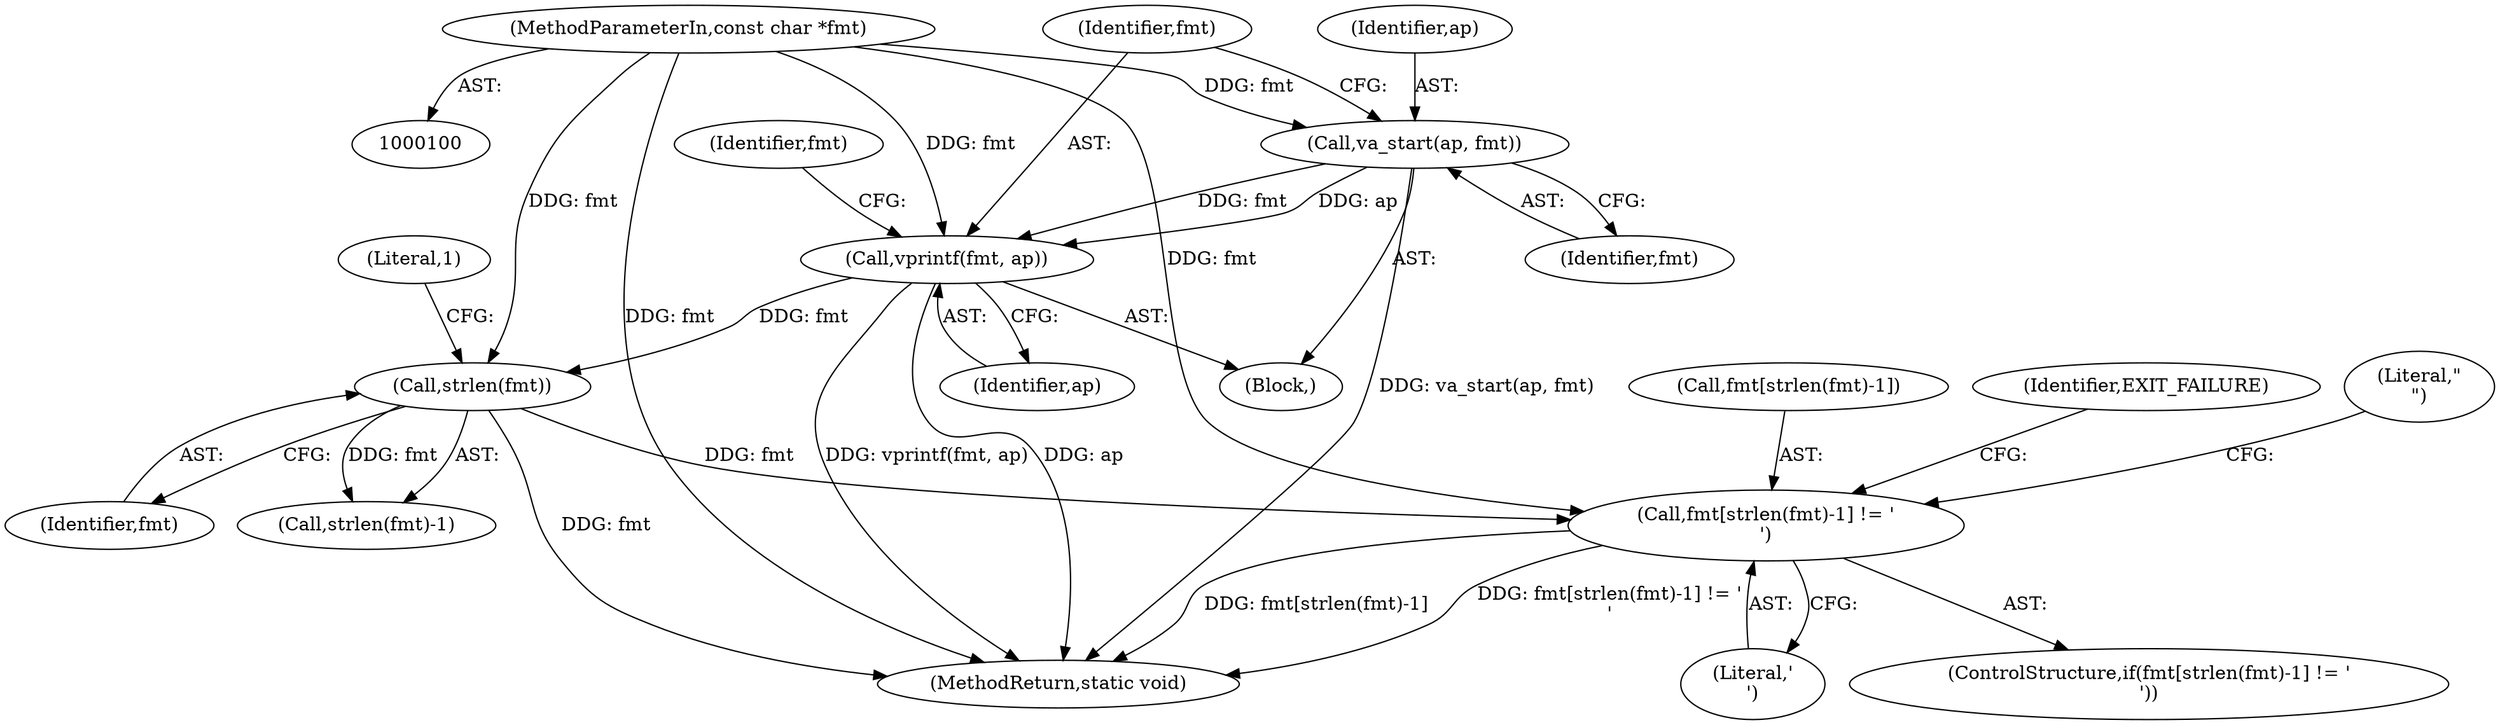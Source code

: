 digraph "1_Android_5a9753fca56f0eeb9f61e342b2fccffc364f9426_20@API" {
"1000111" [label="(Call,fmt[strlen(fmt)-1] != '\n')"];
"1000115" [label="(Call,strlen(fmt))"];
"1000107" [label="(Call,vprintf(fmt, ap))"];
"1000104" [label="(Call,va_start(ap, fmt))"];
"1000101" [label="(MethodParameterIn,const char *fmt)"];
"1000101" [label="(MethodParameterIn,const char *fmt)"];
"1000117" [label="(Literal,1)"];
"1000105" [label="(Identifier,ap)"];
"1000110" [label="(ControlStructure,if(fmt[strlen(fmt)-1] != '\n'))"];
"1000108" [label="(Identifier,fmt)"];
"1000115" [label="(Call,strlen(fmt))"];
"1000123" [label="(MethodReturn,static void)"];
"1000118" [label="(Literal,'\n')"];
"1000113" [label="(Identifier,fmt)"];
"1000111" [label="(Call,fmt[strlen(fmt)-1] != '\n')"];
"1000106" [label="(Identifier,fmt)"];
"1000112" [label="(Call,fmt[strlen(fmt)-1])"];
"1000107" [label="(Call,vprintf(fmt, ap))"];
"1000122" [label="(Identifier,EXIT_FAILURE)"];
"1000104" [label="(Call,va_start(ap, fmt))"];
"1000102" [label="(Block,)"];
"1000116" [label="(Identifier,fmt)"];
"1000120" [label="(Literal,\"\n\")"];
"1000114" [label="(Call,strlen(fmt)-1)"];
"1000109" [label="(Identifier,ap)"];
"1000111" -> "1000110"  [label="AST: "];
"1000111" -> "1000118"  [label="CFG: "];
"1000112" -> "1000111"  [label="AST: "];
"1000118" -> "1000111"  [label="AST: "];
"1000120" -> "1000111"  [label="CFG: "];
"1000122" -> "1000111"  [label="CFG: "];
"1000111" -> "1000123"  [label="DDG: fmt[strlen(fmt)-1]"];
"1000111" -> "1000123"  [label="DDG: fmt[strlen(fmt)-1] != '\n'"];
"1000115" -> "1000111"  [label="DDG: fmt"];
"1000101" -> "1000111"  [label="DDG: fmt"];
"1000115" -> "1000114"  [label="AST: "];
"1000115" -> "1000116"  [label="CFG: "];
"1000116" -> "1000115"  [label="AST: "];
"1000117" -> "1000115"  [label="CFG: "];
"1000115" -> "1000123"  [label="DDG: fmt"];
"1000115" -> "1000114"  [label="DDG: fmt"];
"1000107" -> "1000115"  [label="DDG: fmt"];
"1000101" -> "1000115"  [label="DDG: fmt"];
"1000107" -> "1000102"  [label="AST: "];
"1000107" -> "1000109"  [label="CFG: "];
"1000108" -> "1000107"  [label="AST: "];
"1000109" -> "1000107"  [label="AST: "];
"1000113" -> "1000107"  [label="CFG: "];
"1000107" -> "1000123"  [label="DDG: vprintf(fmt, ap)"];
"1000107" -> "1000123"  [label="DDG: ap"];
"1000104" -> "1000107"  [label="DDG: fmt"];
"1000104" -> "1000107"  [label="DDG: ap"];
"1000101" -> "1000107"  [label="DDG: fmt"];
"1000104" -> "1000102"  [label="AST: "];
"1000104" -> "1000106"  [label="CFG: "];
"1000105" -> "1000104"  [label="AST: "];
"1000106" -> "1000104"  [label="AST: "];
"1000108" -> "1000104"  [label="CFG: "];
"1000104" -> "1000123"  [label="DDG: va_start(ap, fmt)"];
"1000101" -> "1000104"  [label="DDG: fmt"];
"1000101" -> "1000100"  [label="AST: "];
"1000101" -> "1000123"  [label="DDG: fmt"];
}
